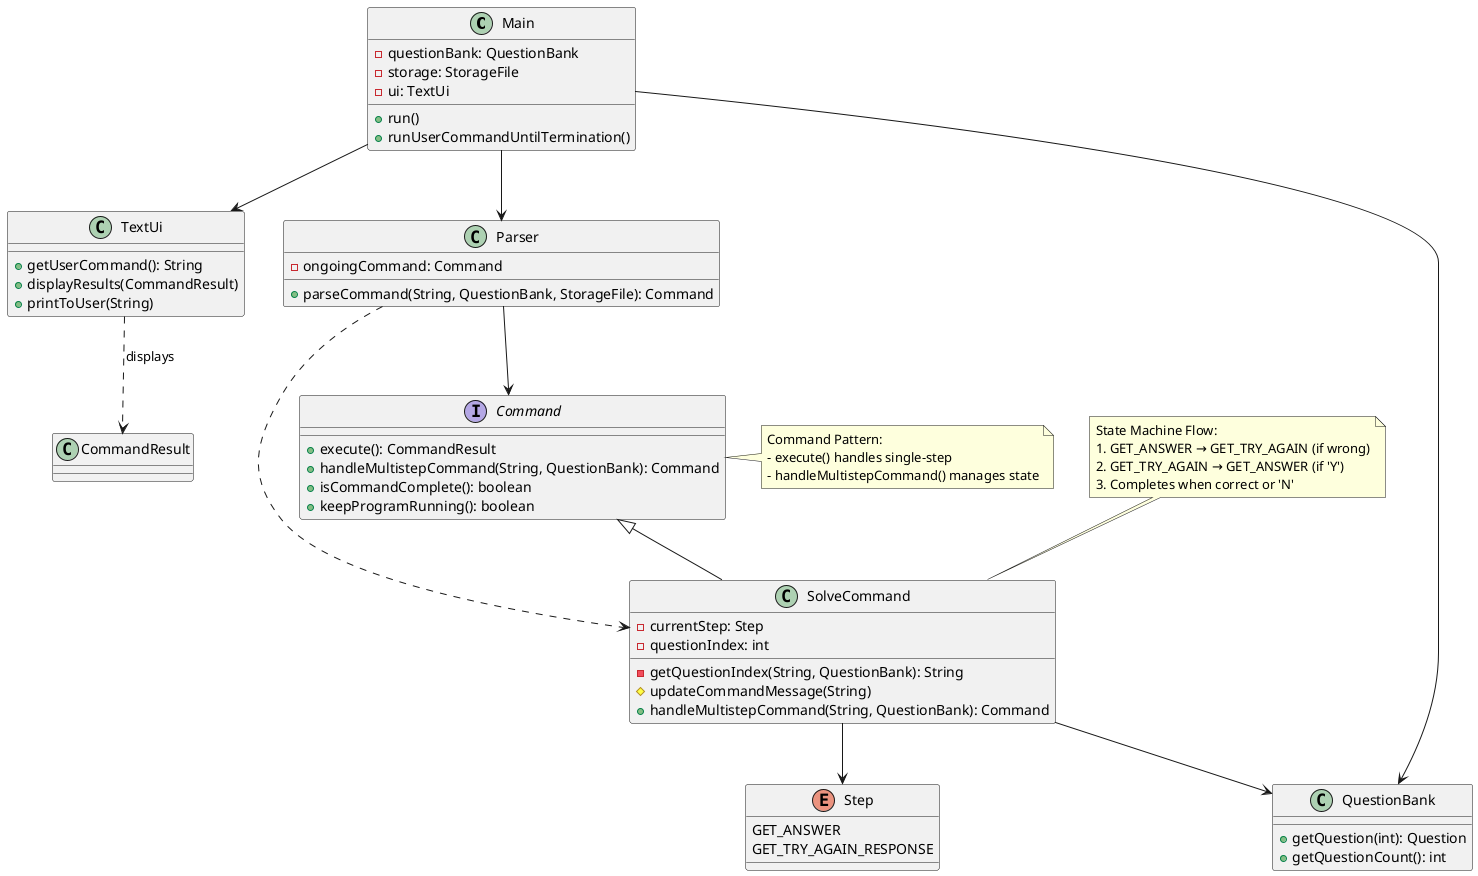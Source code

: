 @startuml
' Main Classes
class Main {
  - questionBank: QuestionBank
  - storage: StorageFile
  - ui: TextUi
  + run()
  + runUserCommandUntilTermination()
}

class TextUi {
  + getUserCommand(): String
  + displayResults(CommandResult)
  + printToUser(String)
}

class Parser {
  - ongoingCommand: Command
  + parseCommand(String, QuestionBank, StorageFile): Command
}

' Command Hierarchy
interface Command {
  + execute(): CommandResult
  + handleMultistepCommand(String, QuestionBank): Command
  + isCommandComplete(): boolean
  + keepProgramRunning(): boolean
}

class SolveCommand {
  - currentStep: Step
  - questionIndex: int
  - getQuestionIndex(String, QuestionBank): String
  # updateCommandMessage(String)
  + handleMultistepCommand(String, QuestionBank): Command
}

' Enums
enum Step {
  GET_ANSWER
  GET_TRY_AGAIN_RESPONSE
}

' Data Classes
class QuestionBank {
  + getQuestion(int): Question
  + getQuestionCount(): int
}

' Relationships
Main --> TextUi
Main --> Parser
Main --> QuestionBank

Parser --> Command
Parser ..> SolveCommand

Command <|-- SolveCommand

SolveCommand --> Step
SolveCommand --> QuestionBank

TextUi ..> CommandResult : displays

' Notes
note top of SolveCommand
  State Machine Flow:
  1. GET_ANSWER → GET_TRY_AGAIN (if wrong)
  2. GET_TRY_AGAIN → GET_ANSWER (if 'Y')
  3. Completes when correct or 'N'
end note

note right of Command
  Command Pattern:
  - execute() handles single-step
  - handleMultistepCommand() manages state
end note
@enduml